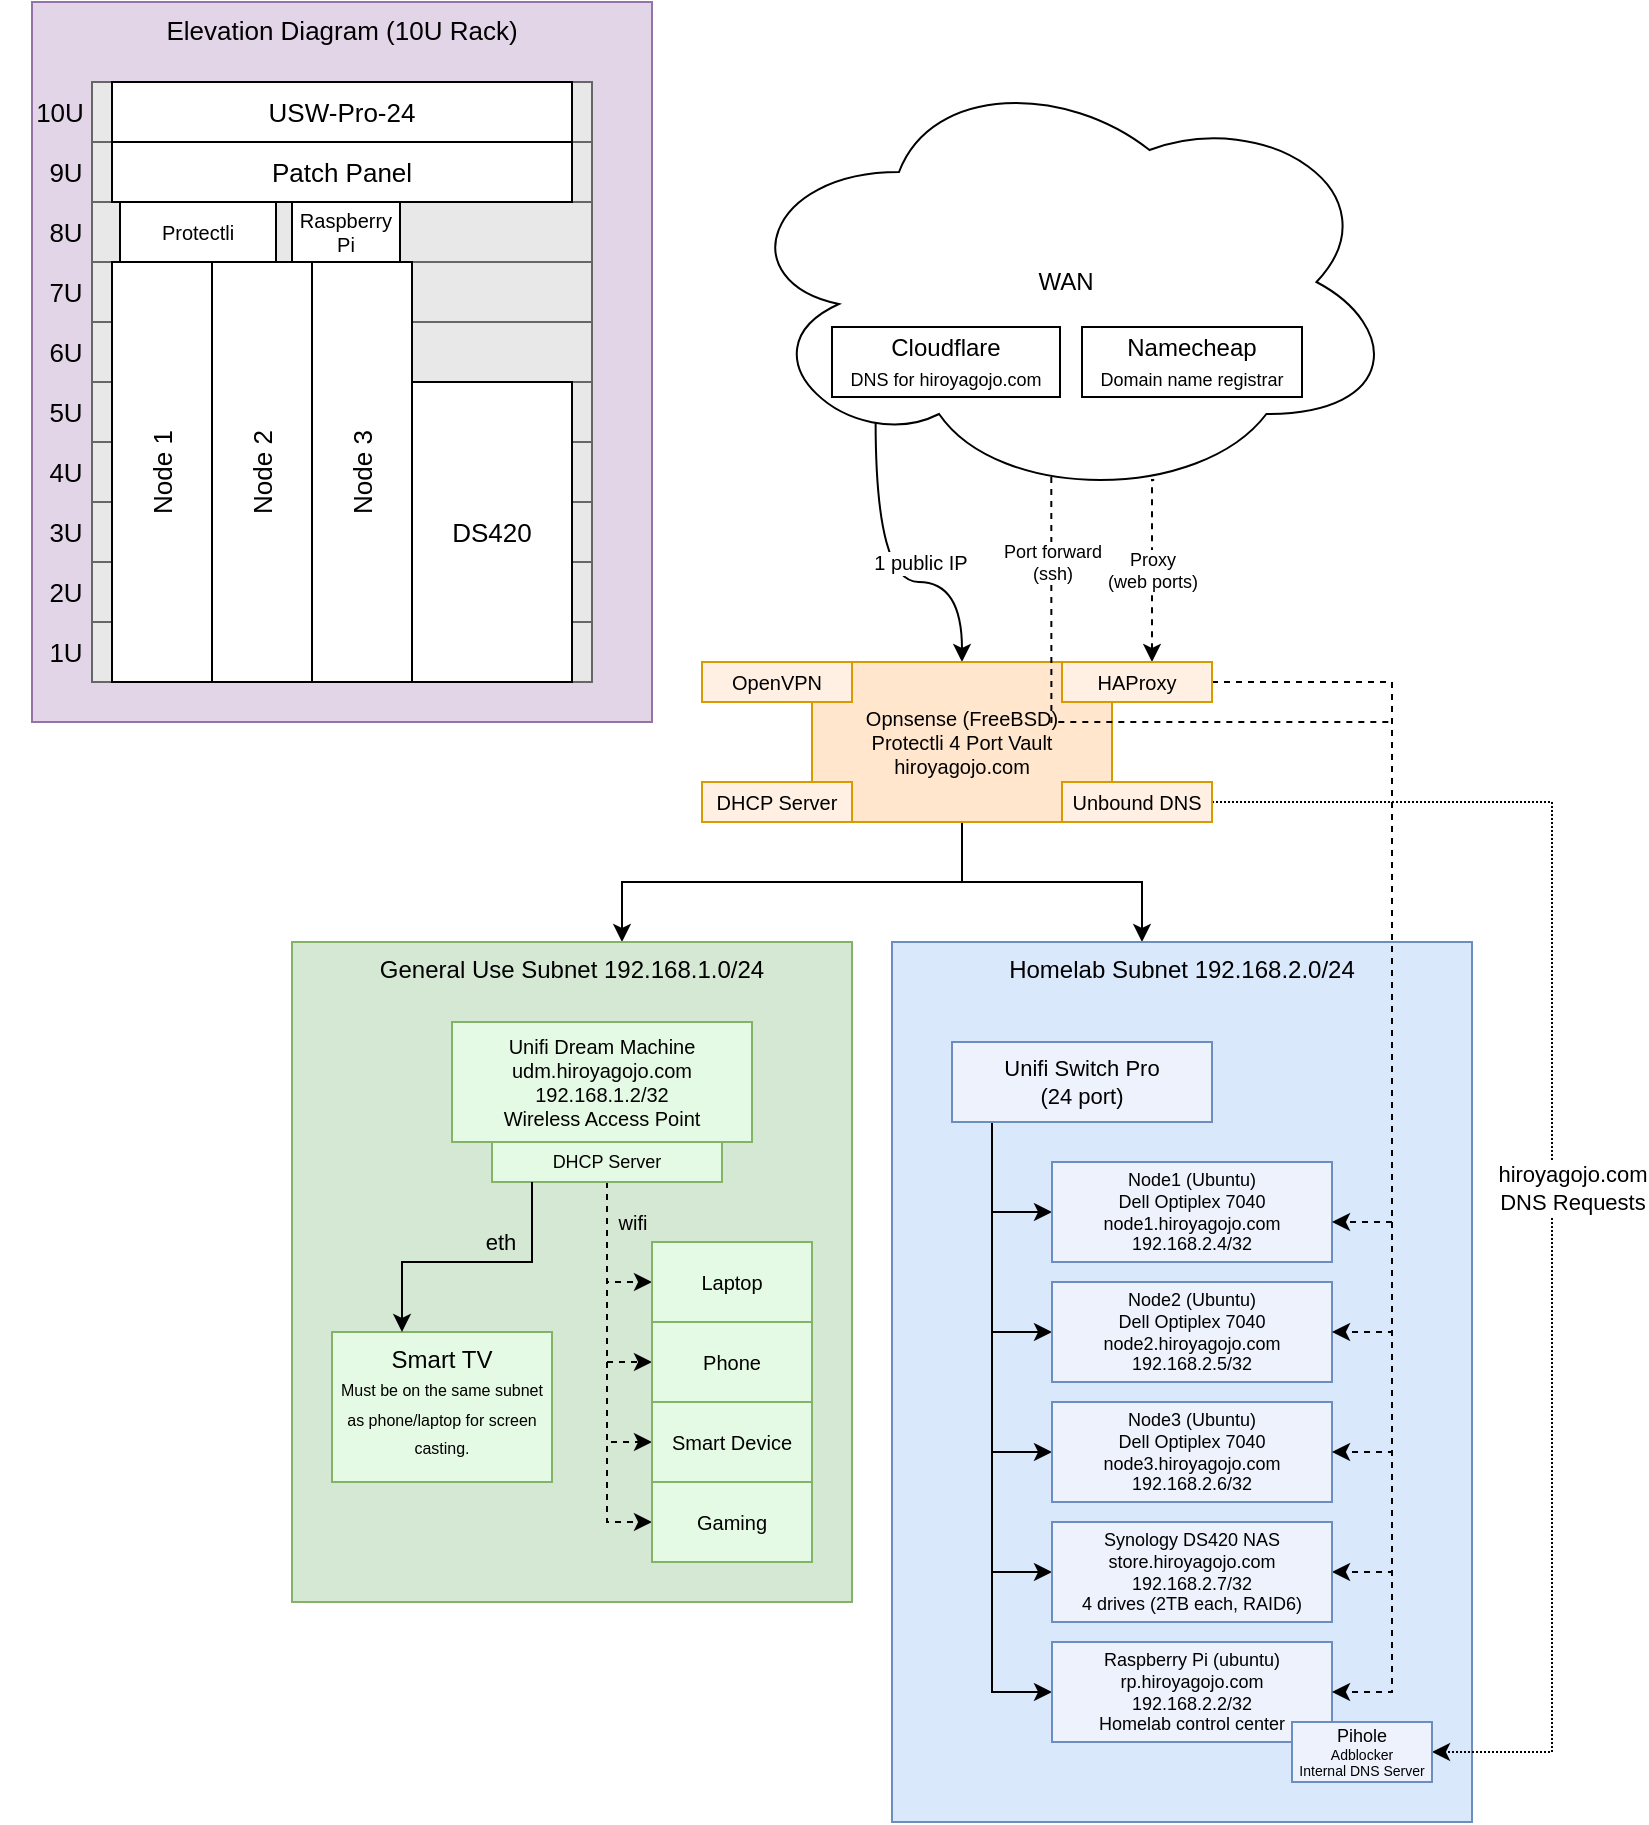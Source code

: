 <mxfile version="20.2.3" type="device"><diagram id="5LQw1LaJcU4KPZNjuxa2" name="Page-1"><mxGraphModel dx="1106" dy="997" grid="1" gridSize="10" guides="1" tooltips="1" connect="1" arrows="1" fold="1" page="1" pageScale="1" pageWidth="850" pageHeight="1100" math="0" shadow="0"><root><mxCell id="0"/><mxCell id="1" parent="0"/><mxCell id="AMfL3vu9wzqD86BI1HrZ-1" value="&lt;font style=&quot;font-size: 13px;&quot;&gt;Elevation Diagram (10U Rack)&lt;/font&gt;" style="rounded=0;whiteSpace=wrap;html=1;fontSize=8;fillColor=#e1d5e7;strokeColor=#9673a6;verticalAlign=top;" parent="1" vertex="1"><mxGeometry x="36" y="40" width="310" height="360" as="geometry"/></mxCell><mxCell id="AMfL3vu9wzqD86BI1HrZ-44" value="" style="rounded=0;whiteSpace=wrap;html=1;fontSize=13;fillColor=#E8E8E8;fontColor=#333333;strokeColor=#666666;" parent="1" vertex="1"><mxGeometry x="66" y="80" width="250" height="30" as="geometry"/></mxCell><mxCell id="AMfL3vu9wzqD86BI1HrZ-43" value="" style="rounded=0;whiteSpace=wrap;html=1;fontSize=13;fillColor=#E8E8E8;fontColor=#333333;strokeColor=#666666;" parent="1" vertex="1"><mxGeometry x="66" y="110" width="250" height="30" as="geometry"/></mxCell><mxCell id="AMfL3vu9wzqD86BI1HrZ-2" value="USW-Pro-24" style="rounded=0;whiteSpace=wrap;html=1;fontSize=13;" parent="1" vertex="1"><mxGeometry x="76" y="80" width="230" height="30" as="geometry"/></mxCell><mxCell id="AMfL3vu9wzqD86BI1HrZ-9" value="" style="rounded=0;whiteSpace=wrap;html=1;fontSize=13;fillColor=#E8E8E8;fontColor=#333333;strokeColor=#666666;" parent="1" vertex="1"><mxGeometry x="66" y="140" width="250" height="30" as="geometry"/></mxCell><mxCell id="AMfL3vu9wzqD86BI1HrZ-10" value="" style="rounded=0;whiteSpace=wrap;html=1;fontSize=13;fillColor=#E8E8E8;fontColor=#333333;strokeColor=#666666;" parent="1" vertex="1"><mxGeometry x="66" y="170" width="250" height="30" as="geometry"/></mxCell><mxCell id="AMfL3vu9wzqD86BI1HrZ-11" value="" style="rounded=0;whiteSpace=wrap;html=1;fontSize=13;fillColor=#E8E8E8;fontColor=#333333;strokeColor=#666666;" parent="1" vertex="1"><mxGeometry x="66" y="200" width="250" height="30" as="geometry"/></mxCell><mxCell id="AMfL3vu9wzqD86BI1HrZ-12" value="" style="rounded=0;whiteSpace=wrap;html=1;fontSize=13;fillColor=#E8E8E8;fontColor=#333333;strokeColor=#666666;" parent="1" vertex="1"><mxGeometry x="66" y="230" width="250" height="30" as="geometry"/></mxCell><mxCell id="AMfL3vu9wzqD86BI1HrZ-13" value="" style="rounded=0;whiteSpace=wrap;html=1;fontSize=13;fillColor=#E8E8E8;fontColor=#333333;strokeColor=#666666;" parent="1" vertex="1"><mxGeometry x="66" y="260" width="250" height="30" as="geometry"/></mxCell><mxCell id="AMfL3vu9wzqD86BI1HrZ-14" value="" style="rounded=0;whiteSpace=wrap;html=1;fontSize=13;fillColor=#E8E8E8;fontColor=#333333;strokeColor=#666666;" parent="1" vertex="1"><mxGeometry x="66" y="290" width="250" height="30" as="geometry"/></mxCell><mxCell id="AMfL3vu9wzqD86BI1HrZ-15" value="" style="rounded=0;whiteSpace=wrap;html=1;fontSize=13;fillColor=#E8E8E8;fontColor=#333333;strokeColor=#666666;" parent="1" vertex="1"><mxGeometry x="66" y="320" width="250" height="30" as="geometry"/></mxCell><mxCell id="AMfL3vu9wzqD86BI1HrZ-16" value="" style="rounded=0;whiteSpace=wrap;html=1;fontSize=13;fillColor=#E8E8E8;fontColor=#333333;strokeColor=#666666;" parent="1" vertex="1"><mxGeometry x="66" y="350" width="250" height="30" as="geometry"/></mxCell><mxCell id="lGwLM4Ksfd3mSZe3ThBf-14" value="Proxy &lt;br&gt;(web ports)" style="edgeStyle=orthogonalEdgeStyle;rounded=0;orthogonalLoop=1;jettySize=auto;html=1;entryX=0.632;entryY=0.95;entryDx=0;entryDy=0;entryPerimeter=0;dashed=1;fontSize=9;endArrow=none;endFill=0;startArrow=classic;startFill=1;" parent="1" source="ToPnCVoDEFdB8chA3Fxf-39" target="ToPnCVoDEFdB8chA3Fxf-9" edge="1"><mxGeometry relative="1" as="geometry"><Array as="points"><mxPoint x="596" y="279"/></Array></mxGeometry></mxCell><mxCell id="ToPnCVoDEFdB8chA3Fxf-29" style="edgeStyle=orthogonalEdgeStyle;rounded=0;orthogonalLoop=1;jettySize=auto;html=1;fontSize=11;startArrow=classic;startFill=1;endArrow=none;endFill=0;" parent="1" source="ToPnCVoDEFdB8chA3Fxf-7" target="ToPnCVoDEFdB8chA3Fxf-1" edge="1"><mxGeometry relative="1" as="geometry"><Array as="points"><mxPoint x="331" y="480"/><mxPoint x="501" y="480"/></Array></mxGeometry></mxCell><mxCell id="ToPnCVoDEFdB8chA3Fxf-7" value="General Use Subnet 192.168.1.0/24" style="rounded=0;whiteSpace=wrap;html=1;verticalAlign=top;fillColor=#d5e8d4;strokeColor=#82b366;" parent="1" vertex="1"><mxGeometry x="166" y="510" width="280" height="330" as="geometry"/></mxCell><mxCell id="ToPnCVoDEFdB8chA3Fxf-30" style="edgeStyle=orthogonalEdgeStyle;rounded=0;orthogonalLoop=1;jettySize=auto;html=1;fontSize=11;startArrow=classic;startFill=1;endArrow=none;endFill=0;" parent="1" source="ToPnCVoDEFdB8chA3Fxf-4" target="ToPnCVoDEFdB8chA3Fxf-1" edge="1"><mxGeometry relative="1" as="geometry"><Array as="points"><mxPoint x="591" y="480"/><mxPoint x="501" y="480"/></Array></mxGeometry></mxCell><mxCell id="ToPnCVoDEFdB8chA3Fxf-4" value="Homelab Subnet 192.168.2.0/24" style="rounded=0;whiteSpace=wrap;html=1;verticalAlign=top;fillColor=#dae8fc;strokeColor=#6c8ebf;" parent="1" vertex="1"><mxGeometry x="466" y="510" width="290" height="440" as="geometry"/></mxCell><mxCell id="ToPnCVoDEFdB8chA3Fxf-28" value="hiroyagojo.com&lt;br&gt;DNS Requests" style="edgeStyle=orthogonalEdgeStyle;rounded=0;orthogonalLoop=1;jettySize=auto;html=1;entryX=1;entryY=0.5;entryDx=0;entryDy=0;fontSize=11;exitX=1;exitY=0.5;exitDx=0;exitDy=0;dashed=1;dashPattern=1 1;" parent="1" source="lGwLM4Ksfd3mSZe3ThBf-11" target="lGwLM4Ksfd3mSZe3ThBf-44" edge="1"><mxGeometry x="0.03" y="10" relative="1" as="geometry"><Array as="points"><mxPoint x="796" y="440"/><mxPoint x="796" y="915"/></Array><mxPoint as="offset"/><mxPoint x="626" y="340" as="sourcePoint"/></mxGeometry></mxCell><mxCell id="ToPnCVoDEFdB8chA3Fxf-38" value="1 public IP" style="edgeStyle=orthogonalEdgeStyle;curved=1;orthogonalLoop=1;jettySize=auto;html=1;entryX=0.215;entryY=0.818;entryDx=0;entryDy=0;entryPerimeter=0;fontSize=10;startArrow=classic;startFill=1;endArrow=none;endFill=0;" parent="1" source="ToPnCVoDEFdB8chA3Fxf-1" target="ToPnCVoDEFdB8chA3Fxf-9" edge="1"><mxGeometry x="-0.253" y="-10" relative="1" as="geometry"><mxPoint as="offset"/></mxGeometry></mxCell><mxCell id="ToPnCVoDEFdB8chA3Fxf-1" value="Opnsense (FreeBSD)&lt;br style=&quot;font-size: 10px;&quot;&gt;Protectli 4 Port Vault&lt;br style=&quot;font-size: 10px;&quot;&gt;hiroyagojo.com" style="rounded=0;whiteSpace=wrap;html=1;fillColor=#ffe6cc;strokeColor=#d79b00;fontSize=10;" parent="1" vertex="1"><mxGeometry x="426" y="370" width="150" height="80" as="geometry"/></mxCell><mxCell id="ToPnCVoDEFdB8chA3Fxf-2" value="Unifi Dream Machine&lt;br style=&quot;font-size: 10px;&quot;&gt;udm.hiroyagojo.com&lt;br&gt;192.168.1.2/32&lt;br style=&quot;font-size: 10px;&quot;&gt;Wireless Access Point" style="rounded=0;whiteSpace=wrap;html=1;fontSize=10;fillColor=#E5FAE4;strokeColor=#82B366;" parent="1" vertex="1"><mxGeometry x="246" y="550" width="150" height="60" as="geometry"/></mxCell><mxCell id="ToPnCVoDEFdB8chA3Fxf-23" style="edgeStyle=orthogonalEdgeStyle;rounded=0;orthogonalLoop=1;jettySize=auto;html=1;entryX=0;entryY=0.5;entryDx=0;entryDy=0;fontSize=9;" parent="1" source="ToPnCVoDEFdB8chA3Fxf-3" target="ToPnCVoDEFdB8chA3Fxf-19" edge="1"><mxGeometry relative="1" as="geometry"><Array as="points"><mxPoint x="516" y="645"/></Array></mxGeometry></mxCell><mxCell id="ToPnCVoDEFdB8chA3Fxf-24" style="edgeStyle=orthogonalEdgeStyle;rounded=0;orthogonalLoop=1;jettySize=auto;html=1;entryX=0;entryY=0.5;entryDx=0;entryDy=0;fontSize=9;" parent="1" source="ToPnCVoDEFdB8chA3Fxf-3" target="ToPnCVoDEFdB8chA3Fxf-20" edge="1"><mxGeometry relative="1" as="geometry"><Array as="points"><mxPoint x="516" y="705"/></Array></mxGeometry></mxCell><mxCell id="ToPnCVoDEFdB8chA3Fxf-26" style="edgeStyle=orthogonalEdgeStyle;rounded=0;orthogonalLoop=1;jettySize=auto;html=1;entryX=0;entryY=0.5;entryDx=0;entryDy=0;fontSize=9;" parent="1" source="ToPnCVoDEFdB8chA3Fxf-3" target="ToPnCVoDEFdB8chA3Fxf-21" edge="1"><mxGeometry relative="1" as="geometry"><Array as="points"><mxPoint x="516" y="765"/></Array></mxGeometry></mxCell><mxCell id="ToPnCVoDEFdB8chA3Fxf-27" style="edgeStyle=orthogonalEdgeStyle;rounded=0;orthogonalLoop=1;jettySize=auto;html=1;entryX=0;entryY=0.5;entryDx=0;entryDy=0;fontSize=9;" parent="1" source="ToPnCVoDEFdB8chA3Fxf-3" target="ToPnCVoDEFdB8chA3Fxf-22" edge="1"><mxGeometry relative="1" as="geometry"><Array as="points"><mxPoint x="516" y="885"/></Array></mxGeometry></mxCell><mxCell id="lGwLM4Ksfd3mSZe3ThBf-19" style="edgeStyle=orthogonalEdgeStyle;rounded=0;orthogonalLoop=1;jettySize=auto;html=1;entryX=0;entryY=0.5;entryDx=0;entryDy=0;fontSize=8;startArrow=none;startFill=0;endArrow=classic;endFill=1;" parent="1" source="ToPnCVoDEFdB8chA3Fxf-3" target="lGwLM4Ksfd3mSZe3ThBf-18" edge="1"><mxGeometry relative="1" as="geometry"><Array as="points"><mxPoint x="516" y="825"/></Array></mxGeometry></mxCell><mxCell id="ToPnCVoDEFdB8chA3Fxf-3" value="Unifi Switch Pro&lt;br&gt;(24 port)" style="rounded=0;whiteSpace=wrap;html=1;fontSize=11;fillColor=#EDF2FC;strokeColor=#6c8ebf;" parent="1" vertex="1"><mxGeometry x="496" y="560" width="130" height="40" as="geometry"/></mxCell><mxCell id="lGwLM4Ksfd3mSZe3ThBf-13" style="edgeStyle=orthogonalEdgeStyle;rounded=0;orthogonalLoop=1;jettySize=auto;html=1;dashed=1;fontSize=9;exitX=0.478;exitY=0.943;exitDx=0;exitDy=0;exitPerimeter=0;endArrow=none;endFill=0;" parent="1" source="ToPnCVoDEFdB8chA3Fxf-9" edge="1"><mxGeometry relative="1" as="geometry"><mxPoint x="716" y="400" as="targetPoint"/><Array as="points"><mxPoint x="546" y="400"/></Array></mxGeometry></mxCell><mxCell id="lGwLM4Ksfd3mSZe3ThBf-16" value="Port forward&lt;br&gt;(ssh)" style="edgeLabel;html=1;align=center;verticalAlign=middle;resizable=0;points=[];fontSize=9;" parent="lGwLM4Ksfd3mSZe3ThBf-13" vertex="1" connectable="0"><mxGeometry x="-0.834" relative="1" as="geometry"><mxPoint y="18" as="offset"/></mxGeometry></mxCell><mxCell id="ToPnCVoDEFdB8chA3Fxf-9" value="WAN" style="ellipse;shape=cloud;whiteSpace=wrap;html=1;verticalAlign=middle;" parent="1" vertex="1"><mxGeometry x="386" y="70" width="334" height="220" as="geometry"/></mxCell><mxCell id="ToPnCVoDEFdB8chA3Fxf-11" value="Smart TV&lt;br&gt;&lt;font style=&quot;font-size: 8px;&quot;&gt;Must be on the same subnet as phone/laptop for screen casting.&lt;/font&gt;" style="rounded=0;whiteSpace=wrap;html=1;horizontal=1;verticalAlign=top;fillColor=#E5FAE4;strokeColor=#82B366;" parent="1" vertex="1"><mxGeometry x="186" y="705" width="110" height="75" as="geometry"/></mxCell><mxCell id="ToPnCVoDEFdB8chA3Fxf-19" value="Node1 (Ubuntu)&lt;br&gt;Dell Optiplex 7040&lt;br style=&quot;font-size: 9px;&quot;&gt;node1.hiroyagojo.com&lt;br&gt;192.168.2.4/32" style="rounded=0;whiteSpace=wrap;html=1;fontSize=9;fillColor=#EDF2FC;strokeColor=#6c8ebf;" parent="1" vertex="1"><mxGeometry x="546" y="620" width="140" height="50" as="geometry"/></mxCell><mxCell id="ToPnCVoDEFdB8chA3Fxf-20" value="Node2 (Ubuntu)&lt;br&gt;Dell Optiplex 7040&lt;br&gt;node2.hiroyagojo.com&lt;br&gt;192.168.2.5/32" style="rounded=0;whiteSpace=wrap;html=1;fontSize=9;fillColor=#EDF2FC;strokeColor=#6c8ebf;" parent="1" vertex="1"><mxGeometry x="546" y="680" width="140" height="50" as="geometry"/></mxCell><mxCell id="ToPnCVoDEFdB8chA3Fxf-21" value="Node3 (Ubuntu)&lt;br&gt;Dell Optiplex 7040&lt;br&gt;node3.hiroyagojo.com&lt;br&gt;192.168.2.6/32" style="rounded=0;whiteSpace=wrap;html=1;fontSize=9;fillColor=#EDF2FC;strokeColor=#6c8ebf;" parent="1" vertex="1"><mxGeometry x="546" y="740" width="140" height="50" as="geometry"/></mxCell><mxCell id="ToPnCVoDEFdB8chA3Fxf-22" value="Raspberry Pi (ubuntu)&lt;br&gt;rp.hiroyagojo.com&lt;br&gt;192.168.2.2/32&lt;br&gt;Homelab control center" style="rounded=0;whiteSpace=wrap;html=1;fontSize=9;fillColor=#EDF2FC;strokeColor=#6c8ebf;" parent="1" vertex="1"><mxGeometry x="546" y="860" width="140" height="50" as="geometry"/></mxCell><mxCell id="ToPnCVoDEFdB8chA3Fxf-43" value="" style="edgeStyle=orthogonalEdgeStyle;rounded=0;orthogonalLoop=1;jettySize=auto;html=1;dashed=1;fontSize=11;startArrow=none;startFill=0;endArrow=classic;endFill=1;entryX=1;entryY=0.5;entryDx=0;entryDy=0;" parent="1" source="ToPnCVoDEFdB8chA3Fxf-39" target="lGwLM4Ksfd3mSZe3ThBf-18" edge="1"><mxGeometry x="-0.259" y="5" relative="1" as="geometry"><mxPoint x="716" y="910" as="targetPoint"/><mxPoint as="offset"/><Array as="points"><mxPoint x="716" y="380"/><mxPoint x="716" y="825"/></Array></mxGeometry></mxCell><mxCell id="lGwLM4Ksfd3mSZe3ThBf-22" style="edgeStyle=orthogonalEdgeStyle;rounded=0;orthogonalLoop=1;jettySize=auto;html=1;entryX=1;entryY=0.5;entryDx=0;entryDy=0;fontSize=8;startArrow=none;startFill=0;endArrow=classic;endFill=1;dashed=1;" parent="1" source="ToPnCVoDEFdB8chA3Fxf-39" target="ToPnCVoDEFdB8chA3Fxf-22" edge="1"><mxGeometry relative="1" as="geometry"><Array as="points"><mxPoint x="716" y="380"/><mxPoint x="716" y="885"/></Array></mxGeometry></mxCell><mxCell id="lGwLM4Ksfd3mSZe3ThBf-23" style="edgeStyle=orthogonalEdgeStyle;rounded=0;orthogonalLoop=1;jettySize=auto;html=1;entryX=1;entryY=0.5;entryDx=0;entryDy=0;fontSize=8;startArrow=none;startFill=0;endArrow=classic;endFill=1;dashed=1;" parent="1" source="ToPnCVoDEFdB8chA3Fxf-39" target="ToPnCVoDEFdB8chA3Fxf-21" edge="1"><mxGeometry relative="1" as="geometry"><Array as="points"><mxPoint x="716" y="380"/><mxPoint x="716" y="765"/></Array></mxGeometry></mxCell><mxCell id="lGwLM4Ksfd3mSZe3ThBf-24" style="edgeStyle=orthogonalEdgeStyle;rounded=0;orthogonalLoop=1;jettySize=auto;html=1;entryX=1;entryY=0.5;entryDx=0;entryDy=0;fontSize=8;startArrow=none;startFill=0;endArrow=classic;endFill=1;dashed=1;" parent="1" source="ToPnCVoDEFdB8chA3Fxf-39" target="ToPnCVoDEFdB8chA3Fxf-20" edge="1"><mxGeometry relative="1" as="geometry"><Array as="points"><mxPoint x="716" y="380"/><mxPoint x="716" y="705"/></Array></mxGeometry></mxCell><mxCell id="lGwLM4Ksfd3mSZe3ThBf-25" style="edgeStyle=orthogonalEdgeStyle;rounded=0;orthogonalLoop=1;jettySize=auto;html=1;entryX=1;entryY=0.6;entryDx=0;entryDy=0;entryPerimeter=0;fontSize=8;startArrow=none;startFill=0;endArrow=classic;endFill=1;dashed=1;" parent="1" source="ToPnCVoDEFdB8chA3Fxf-39" target="ToPnCVoDEFdB8chA3Fxf-19" edge="1"><mxGeometry relative="1" as="geometry"><Array as="points"><mxPoint x="716" y="380"/><mxPoint x="716" y="650"/></Array></mxGeometry></mxCell><mxCell id="ToPnCVoDEFdB8chA3Fxf-39" value="HAProxy" style="rounded=0;whiteSpace=wrap;html=1;fontSize=10;fillColor=#FFF0E3;strokeColor=#d79b00;" parent="1" vertex="1"><mxGeometry x="551" y="370" width="75" height="20" as="geometry"/></mxCell><mxCell id="lGwLM4Ksfd3mSZe3ThBf-9" value="OpenVPN" style="rounded=0;whiteSpace=wrap;html=1;fontSize=10;fillColor=#FFF0E3;strokeColor=#d79b00;" parent="1" vertex="1"><mxGeometry x="371" y="370" width="75" height="20" as="geometry"/></mxCell><mxCell id="lGwLM4Ksfd3mSZe3ThBf-11" value="Unbound DNS" style="rounded=0;whiteSpace=wrap;html=1;fontSize=10;fillColor=#FFF0E3;strokeColor=#d79b00;" parent="1" vertex="1"><mxGeometry x="551" y="430" width="75" height="20" as="geometry"/></mxCell><mxCell id="lGwLM4Ksfd3mSZe3ThBf-12" value="DHCP Server" style="rounded=0;whiteSpace=wrap;html=1;fontSize=10;fillColor=#FFF0E3;strokeColor=#d79b00;" parent="1" vertex="1"><mxGeometry x="371" y="430" width="75" height="20" as="geometry"/></mxCell><mxCell id="lGwLM4Ksfd3mSZe3ThBf-18" value="Synology DS420 NAS&lt;br&gt;store.hiroyagojo.com&lt;br&gt;192.168.2.7/32&lt;br&gt;4 drives (2TB each, RAID6)" style="rounded=0;whiteSpace=wrap;html=1;fontSize=9;fillColor=#EDF2FC;strokeColor=#6c8ebf;" parent="1" vertex="1"><mxGeometry x="546" y="800" width="140" height="50" as="geometry"/></mxCell><mxCell id="lGwLM4Ksfd3mSZe3ThBf-38" style="edgeStyle=orthogonalEdgeStyle;rounded=0;orthogonalLoop=1;jettySize=auto;html=1;entryX=0.5;entryY=1;entryDx=0;entryDy=0;dashed=1;labelBackgroundColor=none;fontSize=10;startArrow=none;startFill=0;endArrow=classic;endFill=1;" parent="1" source="lGwLM4Ksfd3mSZe3ThBf-8" target="lGwLM4Ksfd3mSZe3ThBf-30" edge="1"><mxGeometry relative="1" as="geometry"/></mxCell><mxCell id="lGwLM4Ksfd3mSZe3ThBf-39" style="edgeStyle=orthogonalEdgeStyle;rounded=0;orthogonalLoop=1;jettySize=auto;html=1;entryX=0.5;entryY=1;entryDx=0;entryDy=0;dashed=1;labelBackgroundColor=none;fontSize=10;startArrow=none;startFill=0;endArrow=classic;endFill=1;" parent="1" source="lGwLM4Ksfd3mSZe3ThBf-8" target="lGwLM4Ksfd3mSZe3ThBf-31" edge="1"><mxGeometry relative="1" as="geometry"/></mxCell><mxCell id="lGwLM4Ksfd3mSZe3ThBf-40" style="edgeStyle=orthogonalEdgeStyle;rounded=0;orthogonalLoop=1;jettySize=auto;html=1;entryX=0.5;entryY=1;entryDx=0;entryDy=0;dashed=1;labelBackgroundColor=none;fontSize=10;startArrow=none;startFill=0;endArrow=classic;endFill=1;" parent="1" source="lGwLM4Ksfd3mSZe3ThBf-8" target="lGwLM4Ksfd3mSZe3ThBf-29" edge="1"><mxGeometry relative="1" as="geometry"/></mxCell><mxCell id="lGwLM4Ksfd3mSZe3ThBf-41" value="wifi" style="edgeStyle=orthogonalEdgeStyle;rounded=0;orthogonalLoop=1;jettySize=auto;html=1;entryX=0.5;entryY=1;entryDx=0;entryDy=0;dashed=1;labelBackgroundColor=none;fontSize=10;startArrow=none;startFill=0;endArrow=classic;endFill=1;" parent="1" source="lGwLM4Ksfd3mSZe3ThBf-8" target="lGwLM4Ksfd3mSZe3ThBf-27" edge="1"><mxGeometry x="-0.448" y="12" relative="1" as="geometry"><mxPoint as="offset"/></mxGeometry></mxCell><mxCell id="lGwLM4Ksfd3mSZe3ThBf-8" value="DHCP Server" style="rounded=0;whiteSpace=wrap;html=1;fontSize=9;fillColor=#E5FAE4;strokeColor=#82B366;" parent="1" vertex="1"><mxGeometry x="266" y="610" width="115" height="20" as="geometry"/></mxCell><mxCell id="lGwLM4Ksfd3mSZe3ThBf-26" value="eth" style="edgeStyle=orthogonalEdgeStyle;rounded=0;orthogonalLoop=1;jettySize=auto;html=1;startArrow=classic;startFill=1;endArrow=none;endFill=0;labelBackgroundColor=none;" parent="1" source="ToPnCVoDEFdB8chA3Fxf-11" edge="1"><mxGeometry x="0.19" y="10" relative="1" as="geometry"><mxPoint x="266.0" y="660" as="sourcePoint"/><mxPoint x="286" y="630" as="targetPoint"/><Array as="points"><mxPoint x="221" y="670"/><mxPoint x="286" y="670"/><mxPoint x="286" y="630"/></Array><mxPoint as="offset"/></mxGeometry></mxCell><mxCell id="lGwLM4Ksfd3mSZe3ThBf-27" value="Laptop" style="rounded=0;whiteSpace=wrap;html=1;fontSize=10;fillColor=#E5FAE4;strokeColor=#82B366;direction=south;" parent="1" vertex="1"><mxGeometry x="346" y="660" width="80" height="40" as="geometry"/></mxCell><mxCell id="lGwLM4Ksfd3mSZe3ThBf-29" value="Phone" style="rounded=0;whiteSpace=wrap;html=1;fontSize=10;fillColor=#E5FAE4;strokeColor=#82B366;direction=south;" parent="1" vertex="1"><mxGeometry x="346" y="700" width="80" height="40" as="geometry"/></mxCell><mxCell id="lGwLM4Ksfd3mSZe3ThBf-30" value="Gaming" style="rounded=0;whiteSpace=wrap;html=1;fontSize=10;fillColor=#E5FAE4;strokeColor=#82B366;direction=south;" parent="1" vertex="1"><mxGeometry x="346" y="780" width="80" height="40" as="geometry"/></mxCell><mxCell id="lGwLM4Ksfd3mSZe3ThBf-31" value="Smart Device" style="rounded=0;whiteSpace=wrap;html=1;fontSize=10;fillColor=#E5FAE4;strokeColor=#82B366;direction=south;" parent="1" vertex="1"><mxGeometry x="346" y="740" width="80" height="40" as="geometry"/></mxCell><mxCell id="lGwLM4Ksfd3mSZe3ThBf-44" value="&lt;font style=&quot;&quot;&gt;&lt;font style=&quot;font-size: 9px;&quot;&gt;Pihole&lt;/font&gt;&lt;br style=&quot;&quot;&gt;&lt;/font&gt;&lt;font style=&quot;font-size: 7px;&quot;&gt;Adblocker&lt;br style=&quot;&quot;&gt;Internal DNS Server&lt;/font&gt;" style="rounded=0;whiteSpace=wrap;html=1;fontSize=6;fillColor=#EDF2FC;strokeColor=#6c8ebf;" parent="1" vertex="1"><mxGeometry x="666" y="900" width="70" height="30" as="geometry"/></mxCell><mxCell id="AMfL3vu9wzqD86BI1HrZ-4" value="Node 1" style="rounded=0;whiteSpace=wrap;html=1;fontSize=13;direction=south;horizontal=0;" parent="1" vertex="1"><mxGeometry x="76" y="170" width="50" height="210" as="geometry"/></mxCell><mxCell id="AMfL3vu9wzqD86BI1HrZ-5" value="Node 2" style="rounded=0;whiteSpace=wrap;html=1;fontSize=13;direction=south;horizontal=0;" parent="1" vertex="1"><mxGeometry x="126" y="170" width="50" height="210" as="geometry"/></mxCell><mxCell id="AMfL3vu9wzqD86BI1HrZ-6" value="Node 3" style="rounded=0;whiteSpace=wrap;html=1;fontSize=13;direction=south;horizontal=0;" parent="1" vertex="1"><mxGeometry x="176" y="170" width="50" height="210" as="geometry"/></mxCell><mxCell id="AMfL3vu9wzqD86BI1HrZ-17" value="DS420" style="rounded=0;whiteSpace=wrap;html=1;fontSize=13;direction=south;horizontal=1;" parent="1" vertex="1"><mxGeometry x="226" y="230" width="80" height="150" as="geometry"/></mxCell><mxCell id="AMfL3vu9wzqD86BI1HrZ-18" value="1U" style="text;html=1;strokeColor=none;fillColor=none;align=center;verticalAlign=middle;whiteSpace=wrap;rounded=0;fontSize=13;" parent="1" vertex="1"><mxGeometry x="23" y="350" width="60" height="30" as="geometry"/></mxCell><mxCell id="AMfL3vu9wzqD86BI1HrZ-19" value="3U" style="text;html=1;strokeColor=none;fillColor=none;align=center;verticalAlign=middle;whiteSpace=wrap;rounded=0;fontSize=13;" parent="1" vertex="1"><mxGeometry x="23" y="290" width="60" height="30" as="geometry"/></mxCell><mxCell id="AMfL3vu9wzqD86BI1HrZ-20" value="2U" style="text;html=1;strokeColor=none;fillColor=none;align=center;verticalAlign=middle;whiteSpace=wrap;rounded=0;fontSize=13;" parent="1" vertex="1"><mxGeometry x="23" y="320" width="60" height="30" as="geometry"/></mxCell><mxCell id="AMfL3vu9wzqD86BI1HrZ-21" value="4U" style="text;html=1;strokeColor=none;fillColor=none;align=center;verticalAlign=middle;whiteSpace=wrap;rounded=0;fontSize=13;" parent="1" vertex="1"><mxGeometry x="23" y="260" width="60" height="30" as="geometry"/></mxCell><mxCell id="AMfL3vu9wzqD86BI1HrZ-22" value="5U" style="text;html=1;strokeColor=none;fillColor=none;align=center;verticalAlign=middle;whiteSpace=wrap;rounded=0;fontSize=13;" parent="1" vertex="1"><mxGeometry x="23" y="230" width="60" height="30" as="geometry"/></mxCell><mxCell id="AMfL3vu9wzqD86BI1HrZ-23" value="6U" style="text;html=1;strokeColor=none;fillColor=none;align=center;verticalAlign=middle;whiteSpace=wrap;rounded=0;fontSize=13;" parent="1" vertex="1"><mxGeometry x="23" y="200" width="60" height="30" as="geometry"/></mxCell><mxCell id="AMfL3vu9wzqD86BI1HrZ-24" value="7U" style="text;html=1;strokeColor=none;fillColor=none;align=center;verticalAlign=middle;whiteSpace=wrap;rounded=0;fontSize=13;" parent="1" vertex="1"><mxGeometry x="23" y="170" width="60" height="30" as="geometry"/></mxCell><mxCell id="AMfL3vu9wzqD86BI1HrZ-25" value="8U" style="text;html=1;strokeColor=none;fillColor=none;align=center;verticalAlign=middle;whiteSpace=wrap;rounded=0;fontSize=13;" parent="1" vertex="1"><mxGeometry x="23" y="140" width="60" height="30" as="geometry"/></mxCell><mxCell id="AMfL3vu9wzqD86BI1HrZ-26" value="9U" style="text;html=1;strokeColor=none;fillColor=none;align=center;verticalAlign=middle;whiteSpace=wrap;rounded=0;fontSize=13;" parent="1" vertex="1"><mxGeometry x="23" y="110" width="60" height="30" as="geometry"/></mxCell><mxCell id="AMfL3vu9wzqD86BI1HrZ-27" value="10U" style="text;html=1;strokeColor=none;fillColor=none;align=center;verticalAlign=middle;whiteSpace=wrap;rounded=0;fontSize=13;" parent="1" vertex="1"><mxGeometry x="20" y="80" width="60" height="30" as="geometry"/></mxCell><mxCell id="AMfL3vu9wzqD86BI1HrZ-38" value="Raspberry Pi" style="rounded=0;whiteSpace=wrap;html=1;fontSize=10;direction=south;horizontal=1;" parent="1" vertex="1"><mxGeometry x="166" y="140" width="54" height="30" as="geometry"/></mxCell><mxCell id="AMfL3vu9wzqD86BI1HrZ-40" value="Protectli" style="rounded=0;whiteSpace=wrap;html=1;fontSize=10;direction=south;horizontal=1;" parent="1" vertex="1"><mxGeometry x="80" y="140" width="78" height="30" as="geometry"/></mxCell><mxCell id="AMfL3vu9wzqD86BI1HrZ-45" value="Patch Panel" style="rounded=0;whiteSpace=wrap;html=1;fontSize=13;" parent="1" vertex="1"><mxGeometry x="76" y="110" width="230" height="30" as="geometry"/></mxCell><mxCell id="WZYjQ3X4-eZEy42F2YfS-3" value="Cloudflare&lt;br&gt;&lt;font style=&quot;font-size: 9px;&quot;&gt;DNS for hiroyagojo.com&lt;/font&gt;" style="rounded=0;whiteSpace=wrap;html=1;" parent="1" vertex="1"><mxGeometry x="436" y="202.5" width="114" height="35" as="geometry"/></mxCell><mxCell id="WZYjQ3X4-eZEy42F2YfS-4" value="Namecheap&lt;br style=&quot;font-size: 11px;&quot;&gt;&lt;font style=&quot;font-size: 9px;&quot;&gt;Domain name registrar&lt;/font&gt;" style="rounded=0;whiteSpace=wrap;html=1;" parent="1" vertex="1"><mxGeometry x="561" y="202.5" width="110" height="35" as="geometry"/></mxCell></root></mxGraphModel></diagram></mxfile>